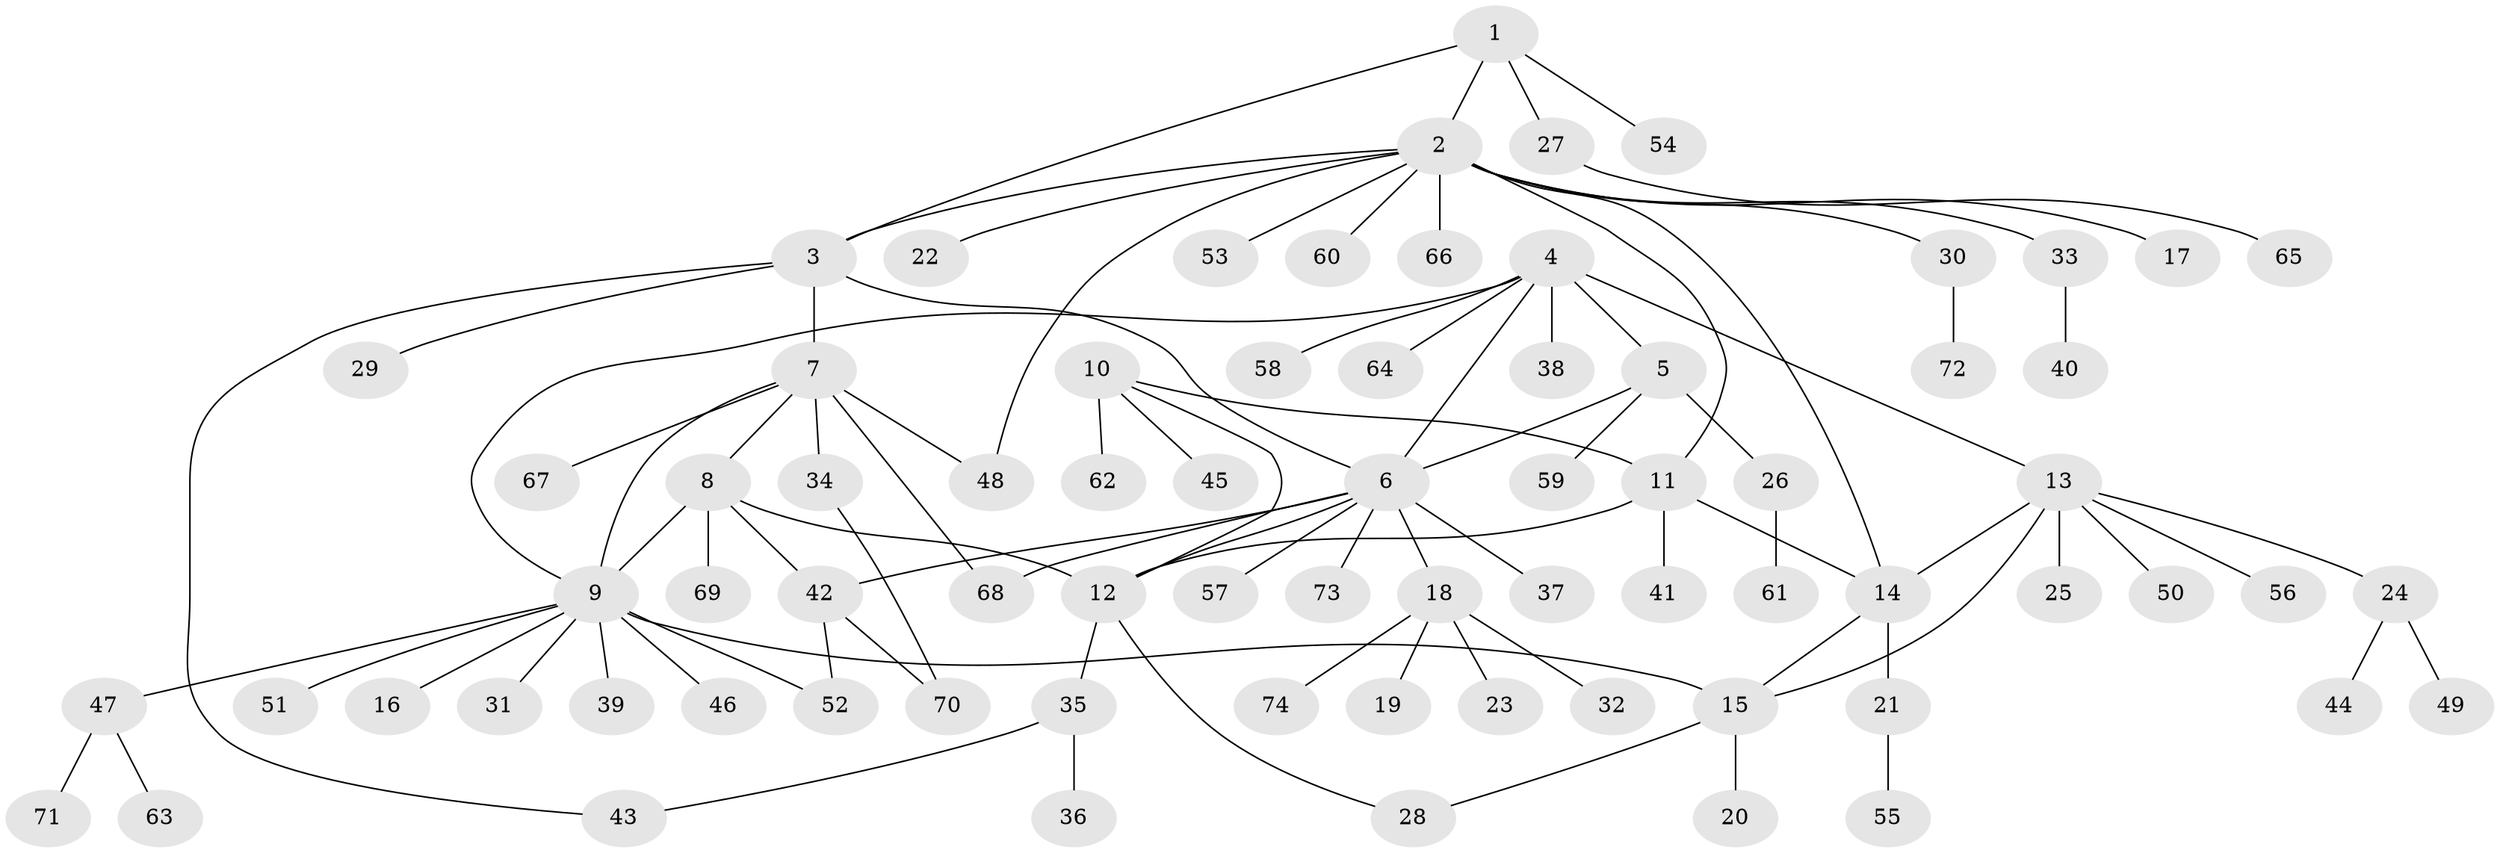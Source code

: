 // Generated by graph-tools (version 1.1) at 2025/50/03/09/25 03:50:31]
// undirected, 74 vertices, 91 edges
graph export_dot {
graph [start="1"]
  node [color=gray90,style=filled];
  1;
  2;
  3;
  4;
  5;
  6;
  7;
  8;
  9;
  10;
  11;
  12;
  13;
  14;
  15;
  16;
  17;
  18;
  19;
  20;
  21;
  22;
  23;
  24;
  25;
  26;
  27;
  28;
  29;
  30;
  31;
  32;
  33;
  34;
  35;
  36;
  37;
  38;
  39;
  40;
  41;
  42;
  43;
  44;
  45;
  46;
  47;
  48;
  49;
  50;
  51;
  52;
  53;
  54;
  55;
  56;
  57;
  58;
  59;
  60;
  61;
  62;
  63;
  64;
  65;
  66;
  67;
  68;
  69;
  70;
  71;
  72;
  73;
  74;
  1 -- 2;
  1 -- 3;
  1 -- 27;
  1 -- 54;
  2 -- 3;
  2 -- 11;
  2 -- 14;
  2 -- 17;
  2 -- 22;
  2 -- 30;
  2 -- 33;
  2 -- 48;
  2 -- 53;
  2 -- 60;
  2 -- 66;
  3 -- 6;
  3 -- 7;
  3 -- 29;
  3 -- 43;
  4 -- 5;
  4 -- 6;
  4 -- 9;
  4 -- 13;
  4 -- 38;
  4 -- 58;
  4 -- 64;
  5 -- 6;
  5 -- 26;
  5 -- 59;
  6 -- 12;
  6 -- 18;
  6 -- 37;
  6 -- 42;
  6 -- 57;
  6 -- 68;
  6 -- 73;
  7 -- 8;
  7 -- 9;
  7 -- 34;
  7 -- 48;
  7 -- 67;
  7 -- 68;
  8 -- 9;
  8 -- 12;
  8 -- 42;
  8 -- 69;
  9 -- 15;
  9 -- 16;
  9 -- 31;
  9 -- 39;
  9 -- 46;
  9 -- 47;
  9 -- 51;
  9 -- 52;
  10 -- 11;
  10 -- 12;
  10 -- 45;
  10 -- 62;
  11 -- 12;
  11 -- 14;
  11 -- 41;
  12 -- 28;
  12 -- 35;
  13 -- 14;
  13 -- 15;
  13 -- 24;
  13 -- 25;
  13 -- 50;
  13 -- 56;
  14 -- 15;
  14 -- 21;
  15 -- 20;
  15 -- 28;
  18 -- 19;
  18 -- 23;
  18 -- 32;
  18 -- 74;
  21 -- 55;
  24 -- 44;
  24 -- 49;
  26 -- 61;
  27 -- 65;
  30 -- 72;
  33 -- 40;
  34 -- 70;
  35 -- 36;
  35 -- 43;
  42 -- 52;
  42 -- 70;
  47 -- 63;
  47 -- 71;
}
